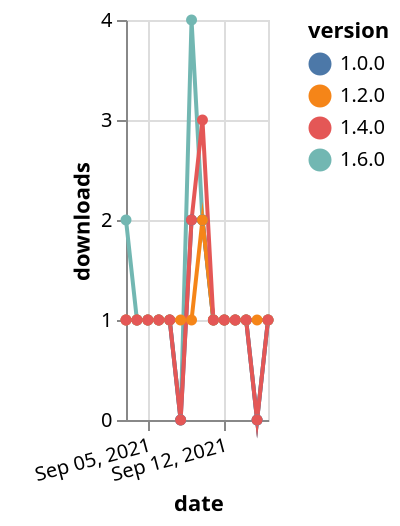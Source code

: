 {"$schema": "https://vega.github.io/schema/vega-lite/v5.json", "description": "A simple bar chart with embedded data.", "data": {"values": [{"date": "2021-09-03", "total": 126, "delta": 2, "version": "1.6.0"}, {"date": "2021-09-04", "total": 127, "delta": 1, "version": "1.6.0"}, {"date": "2021-09-05", "total": 128, "delta": 1, "version": "1.6.0"}, {"date": "2021-09-06", "total": 129, "delta": 1, "version": "1.6.0"}, {"date": "2021-09-07", "total": 130, "delta": 1, "version": "1.6.0"}, {"date": "2021-09-08", "total": 130, "delta": 0, "version": "1.6.0"}, {"date": "2021-09-09", "total": 134, "delta": 4, "version": "1.6.0"}, {"date": "2021-09-10", "total": 136, "delta": 2, "version": "1.6.0"}, {"date": "2021-09-11", "total": 137, "delta": 1, "version": "1.6.0"}, {"date": "2021-09-12", "total": 138, "delta": 1, "version": "1.6.0"}, {"date": "2021-09-13", "total": 139, "delta": 1, "version": "1.6.0"}, {"date": "2021-09-14", "total": 140, "delta": 1, "version": "1.6.0"}, {"date": "2021-09-15", "total": 140, "delta": 0, "version": "1.6.0"}, {"date": "2021-09-16", "total": 141, "delta": 1, "version": "1.6.0"}, {"date": "2021-09-03", "total": 194, "delta": 1, "version": "1.0.0"}, {"date": "2021-09-04", "total": 195, "delta": 1, "version": "1.0.0"}, {"date": "2021-09-05", "total": 196, "delta": 1, "version": "1.0.0"}, {"date": "2021-09-06", "total": 197, "delta": 1, "version": "1.0.0"}, {"date": "2021-09-07", "total": 198, "delta": 1, "version": "1.0.0"}, {"date": "2021-09-08", "total": 198, "delta": 0, "version": "1.0.0"}, {"date": "2021-09-09", "total": 200, "delta": 2, "version": "1.0.0"}, {"date": "2021-09-10", "total": 202, "delta": 2, "version": "1.0.0"}, {"date": "2021-09-11", "total": 203, "delta": 1, "version": "1.0.0"}, {"date": "2021-09-12", "total": 204, "delta": 1, "version": "1.0.0"}, {"date": "2021-09-13", "total": 205, "delta": 1, "version": "1.0.0"}, {"date": "2021-09-14", "total": 206, "delta": 1, "version": "1.0.0"}, {"date": "2021-09-15", "total": 206, "delta": 0, "version": "1.0.0"}, {"date": "2021-09-16", "total": 207, "delta": 1, "version": "1.0.0"}, {"date": "2021-09-03", "total": 171, "delta": 1, "version": "1.2.0"}, {"date": "2021-09-04", "total": 172, "delta": 1, "version": "1.2.0"}, {"date": "2021-09-05", "total": 173, "delta": 1, "version": "1.2.0"}, {"date": "2021-09-06", "total": 174, "delta": 1, "version": "1.2.0"}, {"date": "2021-09-07", "total": 175, "delta": 1, "version": "1.2.0"}, {"date": "2021-09-08", "total": 176, "delta": 1, "version": "1.2.0"}, {"date": "2021-09-09", "total": 177, "delta": 1, "version": "1.2.0"}, {"date": "2021-09-10", "total": 179, "delta": 2, "version": "1.2.0"}, {"date": "2021-09-11", "total": 180, "delta": 1, "version": "1.2.0"}, {"date": "2021-09-12", "total": 181, "delta": 1, "version": "1.2.0"}, {"date": "2021-09-13", "total": 182, "delta": 1, "version": "1.2.0"}, {"date": "2021-09-14", "total": 183, "delta": 1, "version": "1.2.0"}, {"date": "2021-09-15", "total": 184, "delta": 1, "version": "1.2.0"}, {"date": "2021-09-16", "total": 185, "delta": 1, "version": "1.2.0"}, {"date": "2021-09-03", "total": 197, "delta": 1, "version": "1.4.0"}, {"date": "2021-09-04", "total": 198, "delta": 1, "version": "1.4.0"}, {"date": "2021-09-05", "total": 199, "delta": 1, "version": "1.4.0"}, {"date": "2021-09-06", "total": 200, "delta": 1, "version": "1.4.0"}, {"date": "2021-09-07", "total": 201, "delta": 1, "version": "1.4.0"}, {"date": "2021-09-08", "total": 201, "delta": 0, "version": "1.4.0"}, {"date": "2021-09-09", "total": 203, "delta": 2, "version": "1.4.0"}, {"date": "2021-09-10", "total": 206, "delta": 3, "version": "1.4.0"}, {"date": "2021-09-11", "total": 207, "delta": 1, "version": "1.4.0"}, {"date": "2021-09-12", "total": 208, "delta": 1, "version": "1.4.0"}, {"date": "2021-09-13", "total": 209, "delta": 1, "version": "1.4.0"}, {"date": "2021-09-14", "total": 210, "delta": 1, "version": "1.4.0"}, {"date": "2021-09-15", "total": 210, "delta": 0, "version": "1.4.0"}, {"date": "2021-09-16", "total": 211, "delta": 1, "version": "1.4.0"}]}, "width": "container", "mark": {"type": "line", "point": {"filled": true}}, "encoding": {"x": {"field": "date", "type": "temporal", "timeUnit": "yearmonthdate", "title": "date", "axis": {"labelAngle": -15}}, "y": {"field": "delta", "type": "quantitative", "title": "downloads"}, "color": {"field": "version", "type": "nominal"}, "tooltip": {"field": "delta"}}}